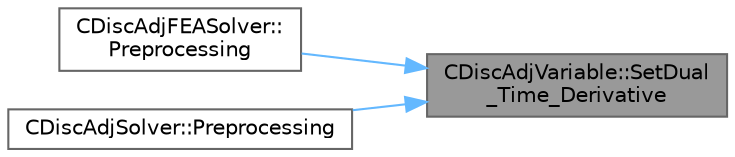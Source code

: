 digraph "CDiscAdjVariable::SetDual_Time_Derivative"
{
 // LATEX_PDF_SIZE
  bgcolor="transparent";
  edge [fontname=Helvetica,fontsize=10,labelfontname=Helvetica,labelfontsize=10];
  node [fontname=Helvetica,fontsize=10,shape=box,height=0.2,width=0.4];
  rankdir="RL";
  Node1 [id="Node000001",label="CDiscAdjVariable::SetDual\l_Time_Derivative",height=0.2,width=0.4,color="gray40", fillcolor="grey60", style="filled", fontcolor="black",tooltip="Set/store the dual time contributions to the adjoint variable. Contains sum of contributions from 2 t..."];
  Node1 -> Node2 [id="edge1_Node000001_Node000002",dir="back",color="steelblue1",style="solid",tooltip=" "];
  Node2 [id="Node000002",label="CDiscAdjFEASolver::\lPreprocessing",height=0.2,width=0.4,color="grey40", fillcolor="white", style="filled",URL="$classCDiscAdjFEASolver.html#a427eedb9619af7d5dc937dc84979f53e",tooltip="Update the dual-time derivatives."];
  Node1 -> Node3 [id="edge2_Node000001_Node000003",dir="back",color="steelblue1",style="solid",tooltip=" "];
  Node3 [id="Node000003",label="CDiscAdjSolver::Preprocessing",height=0.2,width=0.4,color="grey40", fillcolor="white", style="filled",URL="$classCDiscAdjSolver.html#abc6832dfc11a8a603ea4166186727c8f",tooltip="Update the dual-time derivatives."];
}
